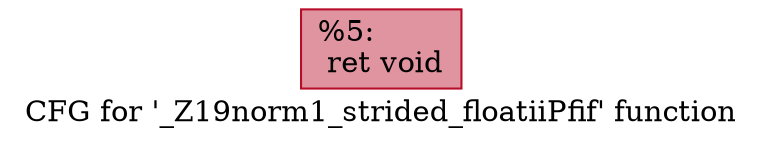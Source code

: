 digraph "CFG for '_Z19norm1_strided_floatiiPfif' function" {
	label="CFG for '_Z19norm1_strided_floatiiPfif' function";

	Node0x55dd9d0 [shape=record,color="#b70d28ff", style=filled, fillcolor="#b70d2870",label="{%5:\l  ret void\l}"];
}
